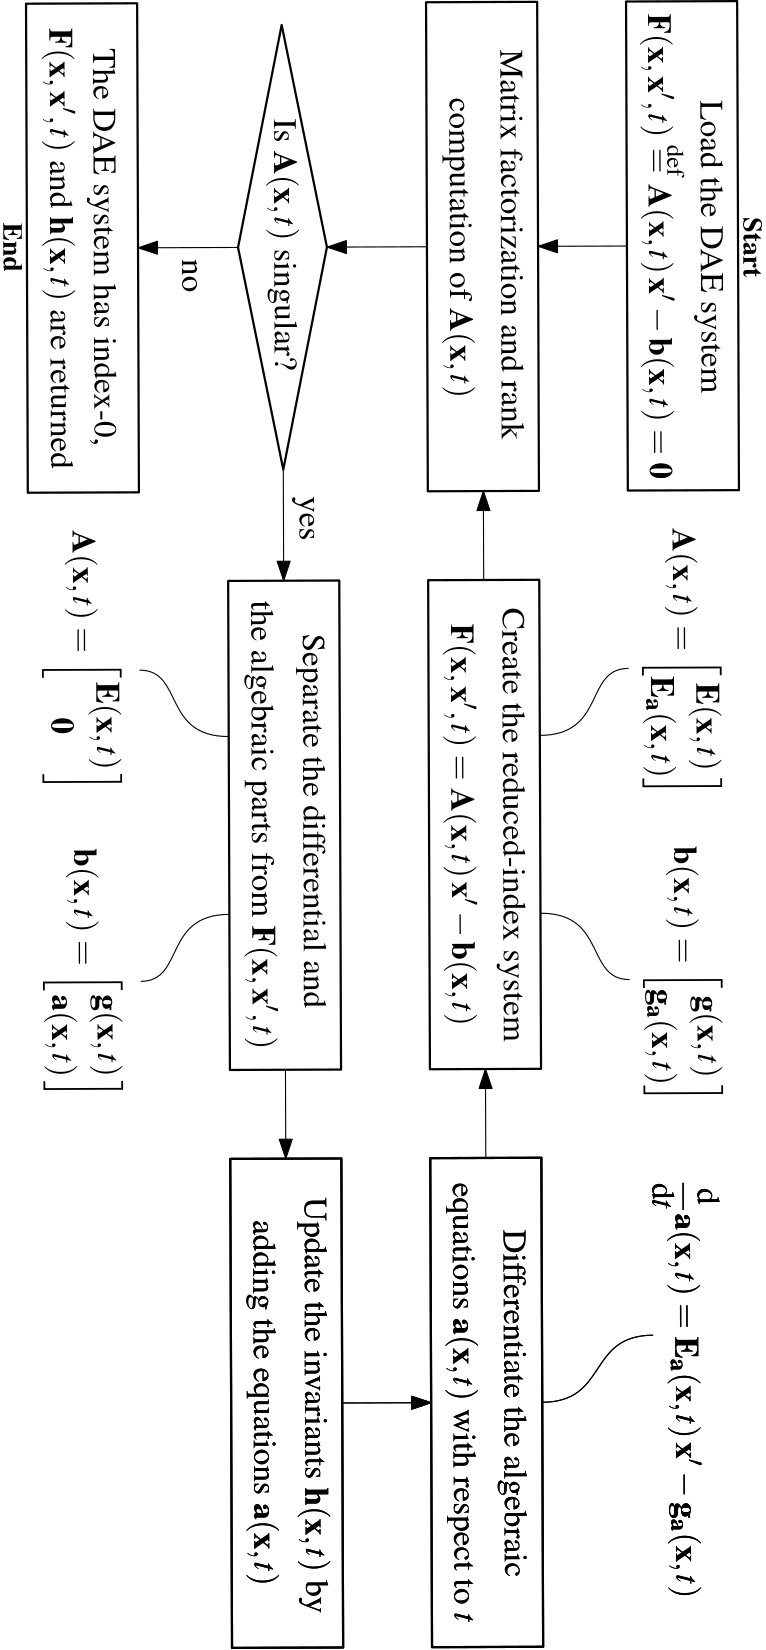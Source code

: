 <?xml version="1.0"?>
<!DOCTYPE ipe SYSTEM "ipe.dtd">
<ipe version="70218" creator="Ipe 7.2.28">
<info created="D:20230519110145" modified="D:20240202144224"/>
<preamble>\usepackage{times}
\usepackage{mathptmx}

\usepackage{amsmath}
\newcommand{\m}[1]{\ensuremath{\mathbf{#1}}}
\newcommand{\mx}{\ensuremath{\m{x}}}
\newcommand{\mxp}{\ensuremath{\mx^\prime}}
\newcommand{\mE}{\ensuremath{\m{E}(\mx, t)}}
\newcommand{\mg}{\ensuremath{\m{g}(\mx, t)}}
\newcommand{\ma}{\ensuremath{\m{a}(\mx, t)}}
\newcommand{\mv}{\ensuremath{\m{v}(\mx, t)}}
\newcommand{\mA}{\ensuremath{\m{A}(\mx, t)}}
\newcommand{\mN}{\ensuremath{\m{N}(\mx, t)}}
\newcommand{\mK}{\ensuremath{\m{K}(\mx, t)}}
\newcommand{\mI}{\ensuremath{\m{I}}}
\newcommand{\mP}{\ensuremath{\m{P}}}
\newcommand{\mQ}{\ensuremath{\m{Q}}}
\newcommand{\mL}{\ensuremath{\m{L}(\mx, t)}}
\newcommand{\mU}{\ensuremath{\m{U}(\mx, t)}}
\newcommand{\mM}{\ensuremath{\m{M}(\mx, t)}}
\newcommand{\mb}{\ensuremath{\m{b}(\mx, t)}}
\newcommand{\mAd}{\ensuremath{\m{E}_{\m{a}}(\mx, t)}}
\newcommand{\mgd}{\ensuremath{\m{g}_{\m{a}}(\mx, t)}}
\newcommand{\mF}{\ensuremath{\m{F}(\mx, \mxp, t)}}
\newcommand{\mh}{\ensuremath{\m{h}(\mx, t)}}
\newcommand{\mV}{\ensuremath{\m{v}(\mx, t)}}</preamble>
<ipestyle name="basic">
<symbol name="arrow/arc(spx)">
<path stroke="sym-stroke" fill="sym-stroke" pen="sym-pen">
0 0 m
-1 0.333 l
-1 -0.333 l
h
</path>
</symbol>
<symbol name="arrow/farc(spx)">
<path stroke="sym-stroke" fill="white" pen="sym-pen">
0 0 m
-1 0.333 l
-1 -0.333 l
h
</path>
</symbol>
<symbol name="arrow/ptarc(spx)">
<path stroke="sym-stroke" fill="sym-stroke" pen="sym-pen">
0 0 m
-1 0.333 l
-0.8 0 l
-1 -0.333 l
h
</path>
</symbol>
<symbol name="arrow/fptarc(spx)">
<path stroke="sym-stroke" fill="white" pen="sym-pen">
0 0 m
-1 0.333 l
-0.8 0 l
-1 -0.333 l
h
</path>
</symbol>
<symbol name="mark/circle(sx)" transformations="translations">
<path fill="sym-stroke">
0.6 0 0 0.6 0 0 e
0.4 0 0 0.4 0 0 e
</path>
</symbol>
<symbol name="mark/disk(sx)" transformations="translations">
<path fill="sym-stroke">
0.6 0 0 0.6 0 0 e
</path>
</symbol>
<symbol name="mark/fdisk(sfx)" transformations="translations">
<group>
<path fill="sym-fill">
0.5 0 0 0.5 0 0 e
</path>
<path fill="sym-stroke" fillrule="eofill">
0.6 0 0 0.6 0 0 e
0.4 0 0 0.4 0 0 e
</path>
</group>
</symbol>
<symbol name="mark/box(sx)" transformations="translations">
<path fill="sym-stroke" fillrule="eofill">
-0.6 -0.6 m
0.6 -0.6 l
0.6 0.6 l
-0.6 0.6 l
h
-0.4 -0.4 m
0.4 -0.4 l
0.4 0.4 l
-0.4 0.4 l
h
</path>
</symbol>
<symbol name="mark/square(sx)" transformations="translations">
<path fill="sym-stroke">
-0.6 -0.6 m
0.6 -0.6 l
0.6 0.6 l
-0.6 0.6 l
h
</path>
</symbol>
<symbol name="mark/fsquare(sfx)" transformations="translations">
<group>
<path fill="sym-fill">
-0.5 -0.5 m
0.5 -0.5 l
0.5 0.5 l
-0.5 0.5 l
h
</path>
<path fill="sym-stroke" fillrule="eofill">
-0.6 -0.6 m
0.6 -0.6 l
0.6 0.6 l
-0.6 0.6 l
h
-0.4 -0.4 m
0.4 -0.4 l
0.4 0.4 l
-0.4 0.4 l
h
</path>
</group>
</symbol>
<symbol name="mark/cross(sx)" transformations="translations">
<group>
<path fill="sym-stroke">
-0.43 -0.57 m
0.57 0.43 l
0.43 0.57 l
-0.57 -0.43 l
h
</path>
<path fill="sym-stroke">
-0.43 0.57 m
0.57 -0.43 l
0.43 -0.57 l
-0.57 0.43 l
h
</path>
</group>
</symbol>
<symbol name="arrow/fnormal(spx)">
<path stroke="sym-stroke" fill="white" pen="sym-pen">
0 0 m
-1 0.333 l
-1 -0.333 l
h
</path>
</symbol>
<symbol name="arrow/pointed(spx)">
<path stroke="sym-stroke" fill="sym-stroke" pen="sym-pen">
0 0 m
-1 0.333 l
-0.8 0 l
-1 -0.333 l
h
</path>
</symbol>
<symbol name="arrow/fpointed(spx)">
<path stroke="sym-stroke" fill="white" pen="sym-pen">
0 0 m
-1 0.333 l
-0.8 0 l
-1 -0.333 l
h
</path>
</symbol>
<symbol name="arrow/linear(spx)">
<path stroke="sym-stroke" pen="sym-pen">
-1 0.333 m
0 0 l
-1 -0.333 l
</path>
</symbol>
<symbol name="arrow/fdouble(spx)">
<path stroke="sym-stroke" fill="white" pen="sym-pen">
0 0 m
-1 0.333 l
-1 -0.333 l
h
-1 0 m
-2 0.333 l
-2 -0.333 l
h
</path>
</symbol>
<symbol name="arrow/double(spx)">
<path stroke="sym-stroke" fill="sym-stroke" pen="sym-pen">
0 0 m
-1 0.333 l
-1 -0.333 l
h
-1 0 m
-2 0.333 l
-2 -0.333 l
h
</path>
</symbol>
<symbol name="arrow/mid-normal(spx)">
<path stroke="sym-stroke" fill="sym-stroke" pen="sym-pen">
0.5 0 m
-0.5 0.333 l
-0.5 -0.333 l
h
</path>
</symbol>
<symbol name="arrow/mid-fnormal(spx)">
<path stroke="sym-stroke" fill="white" pen="sym-pen">
0.5 0 m
-0.5 0.333 l
-0.5 -0.333 l
h
</path>
</symbol>
<symbol name="arrow/mid-pointed(spx)">
<path stroke="sym-stroke" fill="sym-stroke" pen="sym-pen">
0.5 0 m
-0.5 0.333 l
-0.3 0 l
-0.5 -0.333 l
h
</path>
</symbol>
<symbol name="arrow/mid-fpointed(spx)">
<path stroke="sym-stroke" fill="white" pen="sym-pen">
0.5 0 m
-0.5 0.333 l
-0.3 0 l
-0.5 -0.333 l
h
</path>
</symbol>
<symbol name="arrow/mid-double(spx)">
<path stroke="sym-stroke" fill="sym-stroke" pen="sym-pen">
1 0 m
0 0.333 l
0 -0.333 l
h
0 0 m
-1 0.333 l
-1 -0.333 l
h
</path>
</symbol>
<symbol name="arrow/mid-fdouble(spx)">
<path stroke="sym-stroke" fill="white" pen="sym-pen">
1 0 m
0 0.333 l
0 -0.333 l
h
0 0 m
-1 0.333 l
-1 -0.333 l
h
</path>
</symbol>
<anglesize name="22.5 deg" value="22.5"/>
<anglesize name="30 deg" value="30"/>
<anglesize name="45 deg" value="45"/>
<anglesize name="60 deg" value="60"/>
<anglesize name="90 deg" value="90"/>
<arrowsize name="large" value="10"/>
<arrowsize name="small" value="5"/>
<arrowsize name="tiny" value="3"/>
<color name="blue" value="0 0 1"/>
<color name="brown" value="0.647 0.165 0.165"/>
<color name="darkblue" value="0 0 0.545"/>
<color name="darkcyan" value="0 0.545 0.545"/>
<color name="darkgray" value="0.663"/>
<color name="darkgreen" value="0 0.392 0"/>
<color name="darkmagenta" value="0.545 0 0.545"/>
<color name="darkorange" value="1 0.549 0"/>
<color name="darkred" value="0.545 0 0"/>
<color name="gold" value="1 0.843 0"/>
<color name="gray" value="0.745"/>
<color name="green" value="0 1 0"/>
<color name="lightblue" value="0.678 0.847 0.902"/>
<color name="lightcyan" value="0.878 1 1"/>
<color name="lightgray" value="0.827"/>
<color name="lightgreen" value="0.565 0.933 0.565"/>
<color name="lightyellow" value="1 1 0.878"/>
<color name="navy" value="0 0 0.502"/>
<color name="orange" value="1 0.647 0"/>
<color name="pink" value="1 0.753 0.796"/>
<color name="purple" value="0.627 0.125 0.941"/>
<color name="red" value="1 0 0"/>
<color name="seagreen" value="0.18 0.545 0.341"/>
<color name="turquoise" value="0.251 0.878 0.816"/>
<color name="violet" value="0.933 0.51 0.933"/>
<color name="yellow" value="1 1 0"/>
<dashstyle name="dash dot dotted" value="[4 2 1 2 1 2] 0"/>
<dashstyle name="dash dotted" value="[4 2 1 2] 0"/>
<dashstyle name="dashed" value="[4] 0"/>
<dashstyle name="dotted" value="[1 3] 0"/>
<gridsize name="10 pts (~3.5 mm)" value="10"/>
<gridsize name="14 pts (~5 mm)" value="14"/>
<gridsize name="16 pts (~6 mm)" value="16"/>
<gridsize name="20 pts (~7 mm)" value="20"/>
<gridsize name="28 pts (~10 mm)" value="28"/>
<gridsize name="32 pts (~12 mm)" value="32"/>
<gridsize name="4 pts" value="4"/>
<gridsize name="56 pts (~20 mm)" value="56"/>
<gridsize name="8 pts (~3 mm)" value="8"/>
<opacity name="10%" value="0.1"/>
<opacity name="30%" value="0.3"/>
<opacity name="50%" value="0.5"/>
<opacity name="75%" value="0.75"/>
<pen name="fat" value="1.2"/>
<pen name="heavier" value="0.8"/>
<pen name="ultrafat" value="2"/>
<symbolsize name="large" value="5"/>
<symbolsize name="small" value="2"/>
<symbolsize name="tiny" value="1.1"/>
<textsize name="Huge" value="\Huge"/>
<textsize name="LARGE" value="\LARGE"/>
<textsize name="Large" value="\Large"/>
<textsize name="footnote" value="\footnotesize"/>
<textsize name="huge" value="\huge"/>
<textsize name="large" value="\large"/>
<textsize name="script" value="\scriptsize"/>
<textsize name="small" value="\small"/>
<textsize name="tiny" value="\tiny"/>
<textstyle name="center" begin="\begin{center}" end="\end{center}"/>
<textstyle name="item" begin="\begin{itemize}\item{}" end="\end{itemize}"/>
<textstyle name="itemize" begin="\begin{itemize}" end="\end{itemize}"/>
<tiling name="falling" angle="-60" step="4" width="1"/>
<tiling name="rising" angle="30" step="4" width="1"/>
</ipestyle>
<page>
<layer name="alpha"/>
<view layers="alpha" active="alpha"/>
<text layer="alpha" matrix="0.00364106 -1.00029 0.999993 0.00363998 -299.124 974.415" pos="240 688" stroke="black" type="label" width="105.444" height="8.151" depth="2.59" valign="baseline" size="large">Load the DAE system</text>
<text matrix="0.00364106 -1.00029 0.999993 0.00363998 -318.029 1005.69" pos="240 688" stroke="black" type="label" width="167.582" height="14.085" depth="2.99" valign="baseline" size="large" style="math">\mF \overset{\mathrm{def}}{=} \mA \, \mxp - \mb = \m{0}</text>
<path matrix="0.00364106 -1.00029 0.999993 0.00363998 -389.713 969.745" stroke="black" pen="heavier">
200 792 m
200 752 l
376 752 l
376 792 l
h
</path>
<path matrix="0.00364106 -1.00029 0.999993 0.00363998 -373.771 985.808" stroke="black" arrow="normal/normal">
304 736 m
304 704 l
</path>
<text matrix="0.00364106 -1.00029 0.999993 0.00363998 -371.172 992.673" pos="240 688" stroke="black" type="label" width="140.316" height="8.161" depth="0.13" valign="baseline" size="large">Matrix factorization and rank</text>
<text matrix="0.00364106 -1.00029 0.999993 0.00363998 -389.512 975.354" pos="240 688" stroke="black" type="label" width="108.075" height="8.965" depth="2.99" valign="baseline" size="large">computation of $\mA$</text>
<path matrix="0.00364106 -1.00029 0.999993 0.00363998 -390.528 1193.81" stroke="black" arrow="normal/normal">
512 680 m
512 643.995 l
</path>
<text matrix="0.00364106 -1.00029 0.999993 0.00363998 -452.678 967.91" pos="240 688" stroke="black" type="label" width="90.799" height="8.965" depth="2.99" valign="baseline" size="large">Is $\mA$ singular?</text>
<path matrix="0.00364106 -1.00029 0.999993 0.00363998 -393.718 969.73" stroke="black" pen="heavier">
288 648 m
208 632 l
288 616 l
368 632 l
h
</path>
<path matrix="0.00364106 -1.00029 0.999993 0.00363998 -390.528 1193.81" stroke="black" arrow="normal/normal">
512 611.995 m
512 575.99 l
</path>
<text matrix="0.00364106 -1.00029 0.999993 0.00363998 -517.757 993.161" pos="240 688" stroke="black" type="label" width="143.114" height="8.151" depth="2.59" valign="baseline" size="large">The DAE system has index-0,</text>
<path matrix="0.00364106 -1.00029 0.999993 0.00363998 -461.712 969.483" stroke="black" pen="heavier">
200 792 m
200 752 l
376 752 l
376 792 l
h
</path>
<path matrix="0.00364106 -1.00029 0.999993 0.00363998 -605.721 968.959" stroke="black" pen="heavier">
200 792 m
200 752 l
376 752 l
376 792 l
h
</path>
<text matrix="0.00364106 -1.00029 0.999993 0.00363998 -485.75 917.289" pos="240 688" stroke="black" type="label" width="11.955" height="5.447" depth="0.13" valign="baseline" size="large">no</text>
<text matrix="0.00364106 -1.00029 0.999993 0.00363998 -533.48 1000.43" pos="240 688" stroke="black" type="label" width="158.646" height="9.243" depth="2.99" valign="baseline" size="large">$\mF$ and $\mh$ are returned</text>
<path matrix="0.00364106 -1.00029 0.999993 0.00363998 -321.049 785.939" stroke="black" rarrow="normal/normal">
224 560 m
184 560 l
</path>
<text matrix="0.00364106 -1.00029 0.999993 0.00363998 -443.549 831.894" pos="240 688" stroke="black" type="label" width="15.936" height="5.438" depth="2.59" valign="baseline" size="large">yes</text>
<text matrix="0.00364106 -1.00029 0.999993 0.00363998 -442.318 782.429" pos="240 688" stroke="black" type="label" width="137.806" height="8.151" depth="2.59" valign="baseline" size="large">Separate the differential and </text>
<text matrix="0.00364106 -1.00029 0.999993 0.00363998 -460.881 794.259" pos="240 688" stroke="black" type="label" width="161.478" height="9.243" depth="2.99" valign="baseline" size="large">the algebraic parts from $\mF$</text>
<path matrix="0.00364106 -1.00029 0.999993 0.00363998 -532.955 761.155" stroke="black" pen="heavier">
200 792 m
200 752 l
376 752 l
376 792 l
h
</path>
<path matrix="0.00364106 -1.00029 0.999993 0.00363998 -289.108 802.055" stroke="black" rarrow="normal/normal">
416 600 m
448 600 l
</path>
<text matrix="0.00364106 -1.00029 0.999993 0.00363998 -370.456 791.75" pos="240 688" stroke="black" type="label" width="156.193" height="8.151" depth="2.59" valign="baseline" size="large">Create the reduced-index system</text>
<text matrix="0.00364106 -1.00029 0.999993 0.00363998 -389.013 786.063" pos="240 688" stroke="black" type="label" width="144.841" height="9.243" depth="2.99" valign="baseline" size="large" style="math">\mF = \mA \, \mxp - \mb</text>
<path matrix="0.00364106 -1.00029 0.999993 0.00363998 -460.956 761.417" stroke="black" pen="heavier">
200 792 m
200 752 l
376 752 l
376 792 l
h
</path>
<path matrix="0.00364106 -1.00029 0.999993 0.00363998 -289.865 1010.12" stroke="black" rarrow="normal/normal">
416 600 m
448 600 l
</path>
<text matrix="0.00364106 -1.00029 0.999993 0.00363998 -397.076 804.158" pos="224 776" stroke="black" type="label" width="96.253" height="18.126" depth="12.16" valign="baseline" size="large" style="math">\mA = \begin{bmatrix} \mE \\[0.2em] \mAd  \end{bmatrix}</text>
<text matrix="0.00364106 -1.00029 0.999993 0.00363998 -388.985 769.682" pos="288 744" stroke="black" type="label" width="0" height="0" depth="0" valign="baseline" size="large"></text>
<text matrix="0.00364106 -1.00029 0.999993 0.00363998 -364.927 753.764" pos="288 744" stroke="black" type="label" width="92.272" height="18.126" depth="12.16" valign="baseline" size="large" style="math">\mb = \begin{bmatrix} \mg \\[0.2em] \mgd\end{bmatrix}</text>
<text matrix="0.00364106 -1.00029 0.999993 0.00363998 -613.074 803.372" pos="224 776" stroke="black" type="label" width="93.928" height="18.126" depth="12.16" valign="baseline" size="large" style="math">\mA = \begin{bmatrix}
  \, \mE \, \\[0.2em]
  \m{0}
\end{bmatrix}</text>
<text matrix="0.00364106 -1.00029 0.999993 0.00363998 -604.984 768.895" pos="288 744" stroke="black" type="label" width="0" height="0" depth="0" valign="baseline" size="large"></text>
<text matrix="0.00364106 -1.00029 0.999993 0.00363998 -580.926 752.978" pos="288 744" stroke="black" type="label" width="89.947" height="18.126" depth="12.16" valign="baseline" size="large" style="math">\mb = \begin{bmatrix}
  \, \mg \, \\[0.2em]
  \ma
\end{bmatrix}</text>
<path matrix="0.00364106 -1.00029 0.999993 0.00363998 -388.956 761.679" stroke="black">
232 752 m
232 736
256 744
256 720 c
</path>
<path matrix="0.00364106 -1.00029 0.999993 0.00363998 -388.985 769.682" stroke="black">
352 752 m
352 736
328 744
328 720 c
</path>
<path matrix="0.00364106 -1.00029 0.999993 0.00363998 -388.985 769.682" stroke="black">
352 576 m
352 592
328 584
328 608 c
</path>
<path matrix="1 0 0 1 -0.00009231 -0.00195968" stroke="black">
187.885 531.711 m
203.885 531.769
195.972 507.733
219.972 507.821 c
</path>
<text matrix="0.00364106 -1.00029 0.999993 0.00363998 -441.696 579.553" pos="240 688" stroke="black" type="label" width="149.798" height="8.965" depth="2.99" valign="baseline" size="large">Update the invariants $\mh$ by</text>
<text matrix="0.00364106 -1.00029 0.999993 0.00363998 -460.129 571.315" pos="240 688" stroke="black" type="label" width="131.65" height="8.965" depth="2.99" valign="baseline" size="large">adding the equations $\ma$</text>
<path matrix="0.00364106 -1.00029 0.999993 0.00363998 -532.199 553.092" stroke="black" pen="heavier">
200 792 m
200 752 l
376 752 l
376 792 l
h
</path>
<path matrix="0.00364106 -1.00029 0.999993 0.00363998 -387.5 361.56" stroke="black" arrow="normal/normal">
96 648 m
96 680 l
</path>
<text matrix="0.00364106 -1.00029 0.999993 0.00363998 -388.305 584.784" pos="240 688" stroke="black" type="label" width="158.728" height="8.965" depth="2.99" valign="baseline" size="large">equations $\ma$ with respect to $t$</text>
<text matrix="0.00364106 -1.00029 0.999993 0.00363998 -369.976 567.954" pos="240 688" stroke="black" type="label" width="125.181" height="8.151" depth="2.59" valign="baseline" size="large">Differentiate the algebraic</text>
<path matrix="0.00364106 -1.00029 0.999993 0.00363998 -460.199 553.354" stroke="black" pen="heavier">
200 792 m
200 752 l
376 752 l
376 792 l
h
</path>
<text matrix="0.00364106 -1.00029 0.999993 0.00363998 -387.53 369.562" pos="24 768" stroke="black" type="label" width="150.775" height="16.257" depth="8.34" valign="baseline" size="large" style="math">\dfrac{\mathrm{d}}{\mathrm{d}t} \ma = \mAd \, \mxp - \mgd</text>
<path matrix="0.00364106 -1.00029 0.999993 0.00363998 -387.471 353.558" stroke="black">
64 760 m
64 736
88 744
88 720 c
</path>
<text matrix="0.00364106 -1.00029 0.999993 0.00363998 -441.696 579.553" pos="240 688" stroke="black" type="label" width="149.798" height="8.965" depth="2.99" valign="baseline" size="large">Update the invariants $\mh$ by</text>
<text matrix="0.00364106 -1.00029 0.999993 0.00363998 -460.129 571.315" pos="240 688" stroke="black" type="label" width="131.65" height="8.965" depth="2.99" valign="baseline" size="large">adding the equations $\ma$</text>
<path matrix="0.00364106 -1.00029 0.999993 0.00363998 -532.199 553.092" stroke="black" pen="heavier">
200 792 m
200 752 l
376 752 l
376 792 l
h
</path>
<path matrix="0.00364106 -1.00029 0.999993 0.00363998 -387.5 361.56" stroke="black" arrow="normal/normal">
96 648 m
96 680 l
</path>
<text matrix="0.00364106 -1.00029 0.999993 0.00363998 -388.305 584.784" pos="240 688" stroke="black" type="label" width="158.728" height="8.965" depth="2.99" valign="baseline" size="large">equations $\ma$ with respect to $t$</text>
<text matrix="0.00364106 -1.00029 0.999993 0.00363998 -369.976 567.954" pos="240 688" stroke="black" type="label" width="125.181" height="8.151" depth="2.59" valign="baseline" size="large">Differentiate the algebraic</text>
<path matrix="0.00364106 -1.00029 0.999993 0.00363998 -460.199 553.354" stroke="black" pen="heavier">
200 792 m
200 752 l
376 752 l
376 792 l
h
</path>
<text matrix="0.00364106 -1.00029 0.999993 0.00363998 -387.53 369.562" pos="24 768" stroke="black" type="label" width="150.775" height="16.257" depth="8.34" valign="baseline" size="large" style="math">\dfrac{\mathrm{d}}{\mathrm{d}t} \ma = \mAd \, \mxp - \mgd</text>
<path matrix="0.00364106 -1.00029 0.999993 0.00363998 -387.471 353.558" stroke="black">
64 760 m
64 736
88 744
88 720 c
</path>
<path matrix="0.00364106 -1.00029 0.999993 0.00363998 -361.108 801.795" stroke="black" arrow="normal/normal">
416 600 m
448 600 l
</path>
<text matrix="0.00364106 -1.00029 0.999993 0.00363998 -283.715 932.292" pos="240 688" stroke="black" type="label" width="21.579" height="6.868" depth="0.18" valign="baseline">\textbf{Start}</text>
<text matrix="0.00364106 -1.00029 0.999993 0.00363998 -550.106 930.401" pos="240 688" stroke="black" type="label" width="17.723" height="6.709" depth="0.13" valign="baseline">\textbf{End}</text>
</page>
</ipe>
